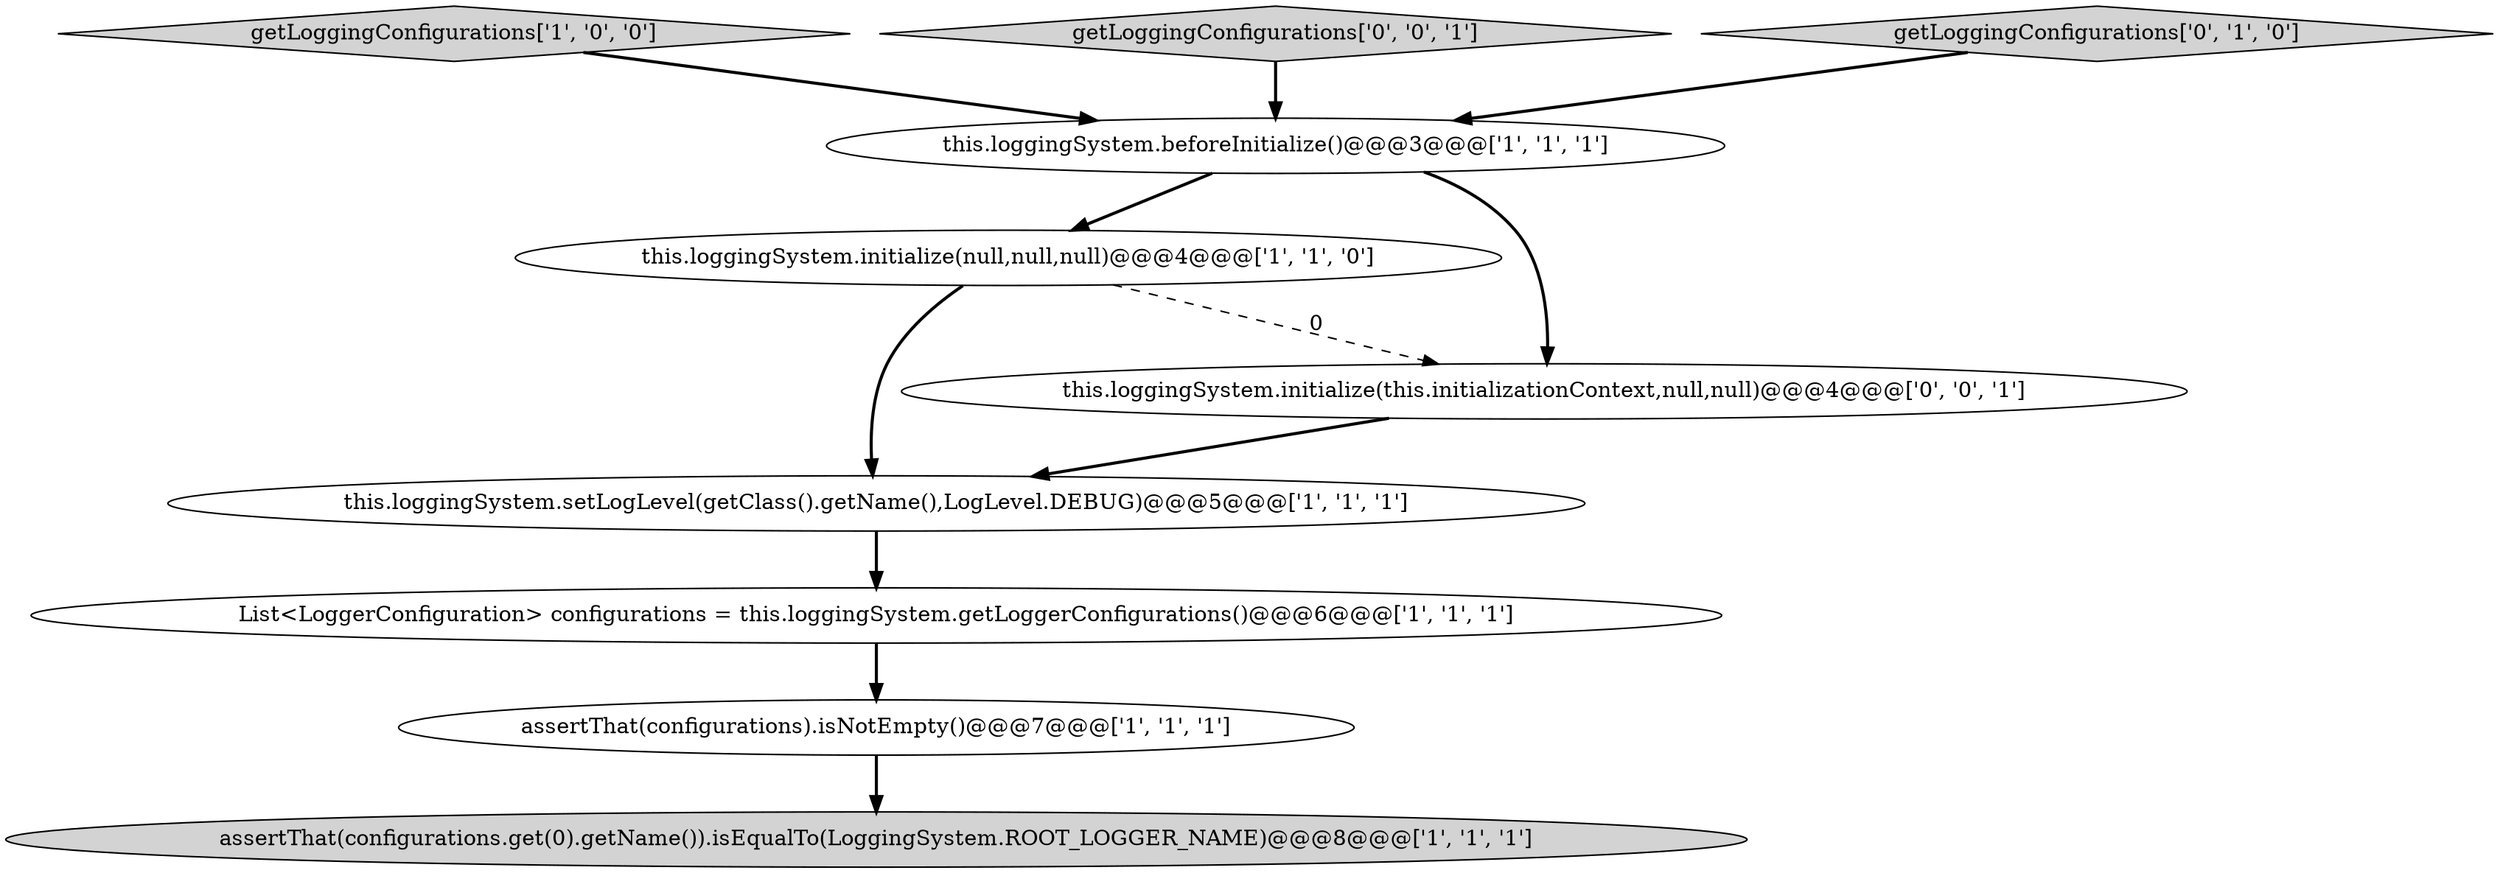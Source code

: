 digraph {
2 [style = filled, label = "this.loggingSystem.initialize(null,null,null)@@@4@@@['1', '1', '0']", fillcolor = white, shape = ellipse image = "AAA0AAABBB1BBB"];
5 [style = filled, label = "getLoggingConfigurations['1', '0', '0']", fillcolor = lightgray, shape = diamond image = "AAA0AAABBB1BBB"];
0 [style = filled, label = "this.loggingSystem.setLogLevel(getClass().getName(),LogLevel.DEBUG)@@@5@@@['1', '1', '1']", fillcolor = white, shape = ellipse image = "AAA0AAABBB1BBB"];
4 [style = filled, label = "this.loggingSystem.beforeInitialize()@@@3@@@['1', '1', '1']", fillcolor = white, shape = ellipse image = "AAA0AAABBB1BBB"];
3 [style = filled, label = "assertThat(configurations.get(0).getName()).isEqualTo(LoggingSystem.ROOT_LOGGER_NAME)@@@8@@@['1', '1', '1']", fillcolor = lightgray, shape = ellipse image = "AAA0AAABBB1BBB"];
6 [style = filled, label = "List<LoggerConfiguration> configurations = this.loggingSystem.getLoggerConfigurations()@@@6@@@['1', '1', '1']", fillcolor = white, shape = ellipse image = "AAA0AAABBB1BBB"];
8 [style = filled, label = "this.loggingSystem.initialize(this.initializationContext,null,null)@@@4@@@['0', '0', '1']", fillcolor = white, shape = ellipse image = "AAA0AAABBB3BBB"];
1 [style = filled, label = "assertThat(configurations).isNotEmpty()@@@7@@@['1', '1', '1']", fillcolor = white, shape = ellipse image = "AAA0AAABBB1BBB"];
9 [style = filled, label = "getLoggingConfigurations['0', '0', '1']", fillcolor = lightgray, shape = diamond image = "AAA0AAABBB3BBB"];
7 [style = filled, label = "getLoggingConfigurations['0', '1', '0']", fillcolor = lightgray, shape = diamond image = "AAA0AAABBB2BBB"];
1->3 [style = bold, label=""];
8->0 [style = bold, label=""];
6->1 [style = bold, label=""];
4->8 [style = bold, label=""];
2->0 [style = bold, label=""];
4->2 [style = bold, label=""];
7->4 [style = bold, label=""];
0->6 [style = bold, label=""];
2->8 [style = dashed, label="0"];
5->4 [style = bold, label=""];
9->4 [style = bold, label=""];
}
